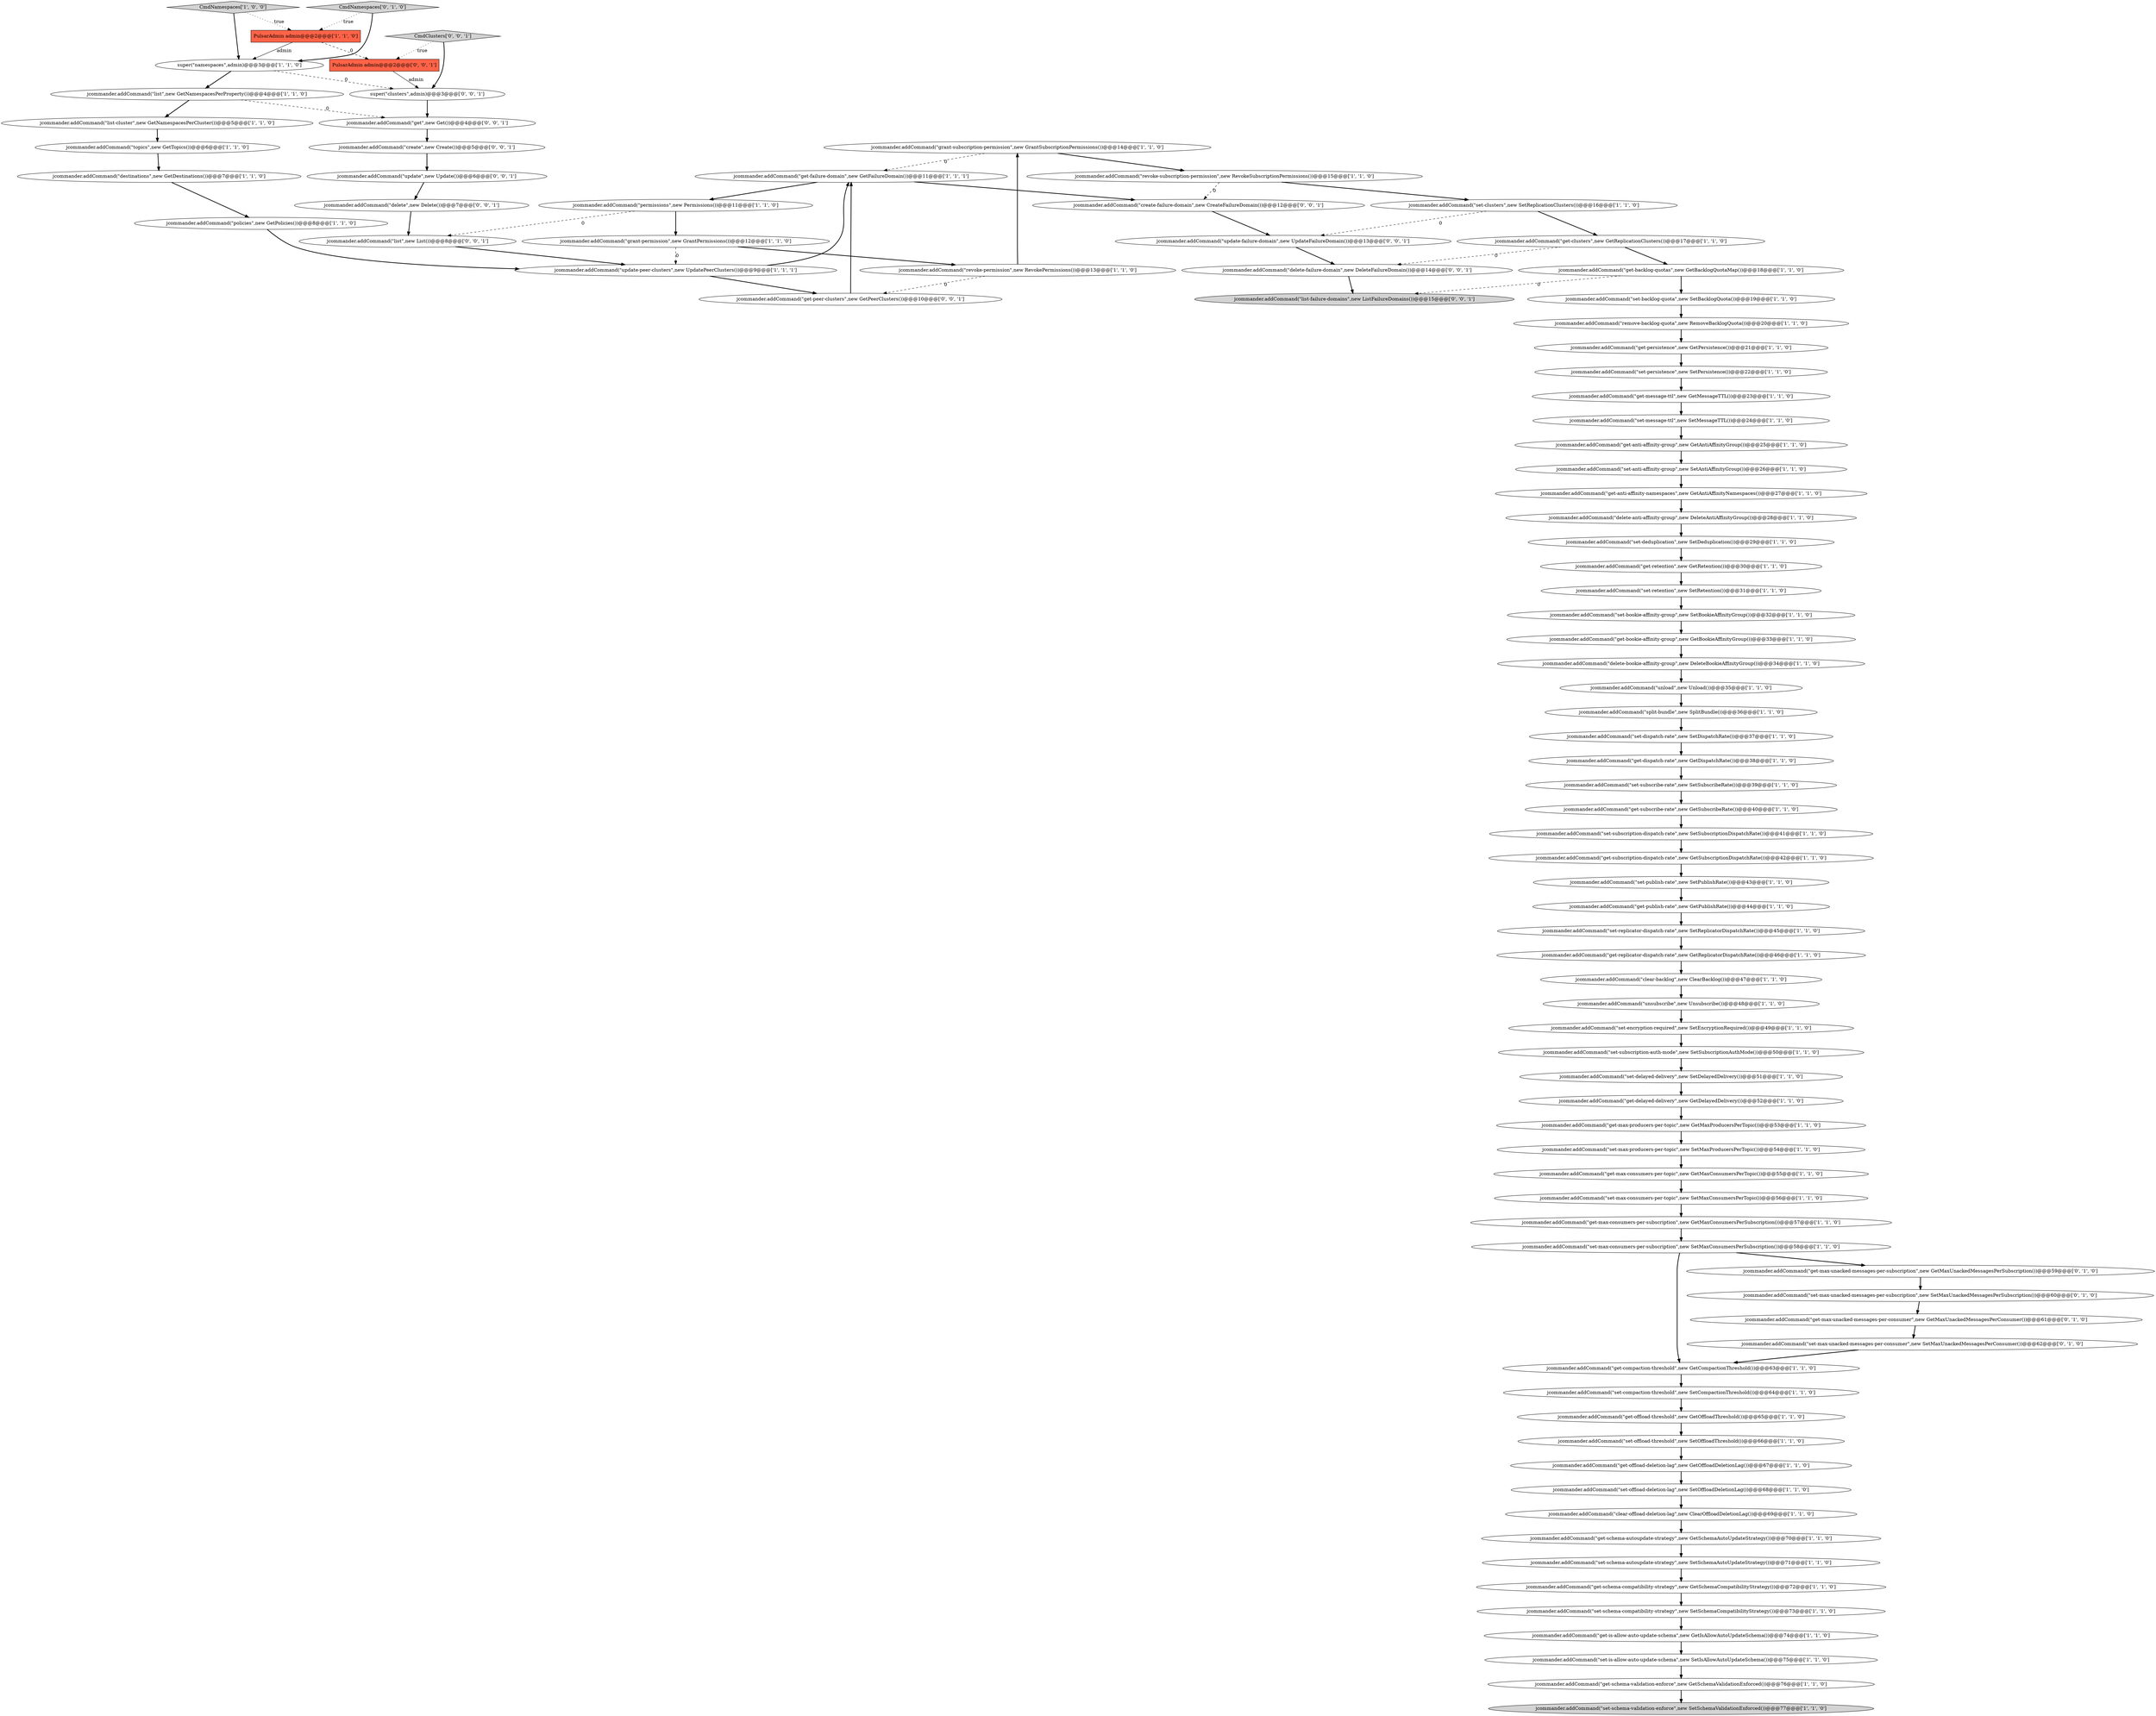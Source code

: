 digraph {
36 [style = filled, label = "jcommander.addCommand(\"set-schema-autoupdate-strategy\",new SetSchemaAutoUpdateStrategy())@@@71@@@['1', '1', '0']", fillcolor = white, shape = ellipse image = "AAA0AAABBB1BBB"];
67 [style = filled, label = "jcommander.addCommand(\"set-offload-threshold\",new SetOffloadThreshold())@@@66@@@['1', '1', '0']", fillcolor = white, shape = ellipse image = "AAA0AAABBB1BBB"];
20 [style = filled, label = "jcommander.addCommand(\"get-is-allow-auto-update-schema\",new GetIsAllowAutoUpdateSchema())@@@74@@@['1', '1', '0']", fillcolor = white, shape = ellipse image = "AAA0AAABBB1BBB"];
82 [style = filled, label = "jcommander.addCommand(\"list-failure-domains\",new ListFailureDomains())@@@15@@@['0', '0', '1']", fillcolor = lightgray, shape = ellipse image = "AAA0AAABBB3BBB"];
50 [style = filled, label = "jcommander.addCommand(\"set-delayed-delivery\",new SetDelayedDelivery())@@@51@@@['1', '1', '0']", fillcolor = white, shape = ellipse image = "AAA0AAABBB1BBB"];
5 [style = filled, label = "jcommander.addCommand(\"get-schema-compatibility-strategy\",new GetSchemaCompatibilityStrategy())@@@72@@@['1', '1', '0']", fillcolor = white, shape = ellipse image = "AAA0AAABBB1BBB"];
6 [style = filled, label = "jcommander.addCommand(\"set-schema-validation-enforce\",new SetSchemaValidationEnforced())@@@77@@@['1', '1', '0']", fillcolor = lightgray, shape = ellipse image = "AAA0AAABBB1BBB"];
65 [style = filled, label = "super(\"namespaces\",admin)@@@3@@@['1', '1', '0']", fillcolor = white, shape = ellipse image = "AAA0AAABBB1BBB"];
25 [style = filled, label = "jcommander.addCommand(\"unsubscribe\",new Unsubscribe())@@@48@@@['1', '1', '0']", fillcolor = white, shape = ellipse image = "AAA0AAABBB1BBB"];
3 [style = filled, label = "jcommander.addCommand(\"grant-permission\",new GrantPermissions())@@@12@@@['1', '1', '0']", fillcolor = white, shape = ellipse image = "AAA0AAABBB1BBB"];
48 [style = filled, label = "jcommander.addCommand(\"set-subscription-dispatch-rate\",new SetSubscriptionDispatchRate())@@@41@@@['1', '1', '0']", fillcolor = white, shape = ellipse image = "AAA0AAABBB1BBB"];
55 [style = filled, label = "jcommander.addCommand(\"set-max-consumers-per-subscription\",new SetMaxConsumersPerSubscription())@@@58@@@['1', '1', '0']", fillcolor = white, shape = ellipse image = "AAA0AAABBB1BBB"];
68 [style = filled, label = "jcommander.addCommand(\"set-backlog-quota\",new SetBacklogQuota())@@@19@@@['1', '1', '0']", fillcolor = white, shape = ellipse image = "AAA0AAABBB1BBB"];
80 [style = filled, label = "jcommander.addCommand(\"list\",new List())@@@8@@@['0', '0', '1']", fillcolor = white, shape = ellipse image = "AAA0AAABBB3BBB"];
72 [style = filled, label = "jcommander.addCommand(\"revoke-permission\",new RevokePermissions())@@@13@@@['1', '1', '0']", fillcolor = white, shape = ellipse image = "AAA0AAABBB1BBB"];
2 [style = filled, label = "jcommander.addCommand(\"clear-offload-deletion-lag\",new ClearOffloadDeletionLag())@@@69@@@['1', '1', '0']", fillcolor = white, shape = ellipse image = "AAA0AAABBB1BBB"];
88 [style = filled, label = "CmdClusters['0', '0', '1']", fillcolor = lightgray, shape = diamond image = "AAA0AAABBB3BBB"];
18 [style = filled, label = "jcommander.addCommand(\"clear-backlog\",new ClearBacklog())@@@47@@@['1', '1', '0']", fillcolor = white, shape = ellipse image = "AAA0AAABBB1BBB"];
17 [style = filled, label = "jcommander.addCommand(\"remove-backlog-quota\",new RemoveBacklogQuota())@@@20@@@['1', '1', '0']", fillcolor = white, shape = ellipse image = "AAA0AAABBB1BBB"];
46 [style = filled, label = "jcommander.addCommand(\"set-deduplication\",new SetDeduplication())@@@29@@@['1', '1', '0']", fillcolor = white, shape = ellipse image = "AAA0AAABBB1BBB"];
83 [style = filled, label = "jcommander.addCommand(\"create-failure-domain\",new CreateFailureDomain())@@@12@@@['0', '0', '1']", fillcolor = white, shape = ellipse image = "AAA0AAABBB3BBB"];
24 [style = filled, label = "jcommander.addCommand(\"get-backlog-quotas\",new GetBacklogQuotaMap())@@@18@@@['1', '1', '0']", fillcolor = white, shape = ellipse image = "AAA0AAABBB1BBB"];
64 [style = filled, label = "jcommander.addCommand(\"get-delayed-delivery\",new GetDelayedDelivery())@@@52@@@['1', '1', '0']", fillcolor = white, shape = ellipse image = "AAA0AAABBB1BBB"];
31 [style = filled, label = "jcommander.addCommand(\"set-dispatch-rate\",new SetDispatchRate())@@@37@@@['1', '1', '0']", fillcolor = white, shape = ellipse image = "AAA0AAABBB1BBB"];
86 [style = filled, label = "super(\"clusters\",admin)@@@3@@@['0', '0', '1']", fillcolor = white, shape = ellipse image = "AAA0AAABBB3BBB"];
4 [style = filled, label = "jcommander.addCommand(\"set-compaction-threshold\",new SetCompactionThreshold())@@@64@@@['1', '1', '0']", fillcolor = white, shape = ellipse image = "AAA0AAABBB1BBB"];
1 [style = filled, label = "PulsarAdmin admin@@@2@@@['1', '1', '0']", fillcolor = tomato, shape = box image = "AAA0AAABBB1BBB"];
77 [style = filled, label = "jcommander.addCommand(\"set-max-unacked-messages-per-consumer\",new SetMaxUnackedMessagesPerConsumer())@@@62@@@['0', '1', '0']", fillcolor = white, shape = ellipse image = "AAA1AAABBB2BBB"];
49 [style = filled, label = "jcommander.addCommand(\"get-message-ttl\",new GetMessageTTL())@@@23@@@['1', '1', '0']", fillcolor = white, shape = ellipse image = "AAA0AAABBB1BBB"];
61 [style = filled, label = "jcommander.addCommand(\"split-bundle\",new SplitBundle())@@@36@@@['1', '1', '0']", fillcolor = white, shape = ellipse image = "AAA0AAABBB1BBB"];
87 [style = filled, label = "jcommander.addCommand(\"get-peer-clusters\",new GetPeerClusters())@@@10@@@['0', '0', '1']", fillcolor = white, shape = ellipse image = "AAA0AAABBB3BBB"];
45 [style = filled, label = "jcommander.addCommand(\"get-clusters\",new GetReplicationClusters())@@@17@@@['1', '1', '0']", fillcolor = white, shape = ellipse image = "AAA0AAABBB1BBB"];
54 [style = filled, label = "jcommander.addCommand(\"list\",new GetNamespacesPerProperty())@@@4@@@['1', '1', '0']", fillcolor = white, shape = ellipse image = "AAA0AAABBB1BBB"];
81 [style = filled, label = "jcommander.addCommand(\"update\",new Update())@@@6@@@['0', '0', '1']", fillcolor = white, shape = ellipse image = "AAA0AAABBB3BBB"];
32 [style = filled, label = "jcommander.addCommand(\"set-subscription-auth-mode\",new SetSubscriptionAuthMode())@@@50@@@['1', '1', '0']", fillcolor = white, shape = ellipse image = "AAA0AAABBB1BBB"];
57 [style = filled, label = "jcommander.addCommand(\"set-replicator-dispatch-rate\",new SetReplicatorDispatchRate())@@@45@@@['1', '1', '0']", fillcolor = white, shape = ellipse image = "AAA0AAABBB1BBB"];
69 [style = filled, label = "jcommander.addCommand(\"set-encryption-required\",new SetEncryptionRequired())@@@49@@@['1', '1', '0']", fillcolor = white, shape = ellipse image = "AAA0AAABBB1BBB"];
51 [style = filled, label = "jcommander.addCommand(\"get-schema-validation-enforce\",new GetSchemaValidationEnforced())@@@76@@@['1', '1', '0']", fillcolor = white, shape = ellipse image = "AAA0AAABBB1BBB"];
38 [style = filled, label = "jcommander.addCommand(\"get-compaction-threshold\",new GetCompactionThreshold())@@@63@@@['1', '1', '0']", fillcolor = white, shape = ellipse image = "AAA0AAABBB1BBB"];
39 [style = filled, label = "jcommander.addCommand(\"get-subscription-dispatch-rate\",new GetSubscriptionDispatchRate())@@@42@@@['1', '1', '0']", fillcolor = white, shape = ellipse image = "AAA0AAABBB1BBB"];
89 [style = filled, label = "jcommander.addCommand(\"get\",new Get())@@@4@@@['0', '0', '1']", fillcolor = white, shape = ellipse image = "AAA0AAABBB3BBB"];
22 [style = filled, label = "jcommander.addCommand(\"get-subscribe-rate\",new GetSubscribeRate())@@@40@@@['1', '1', '0']", fillcolor = white, shape = ellipse image = "AAA0AAABBB1BBB"];
52 [style = filled, label = "jcommander.addCommand(\"set-clusters\",new SetReplicationClusters())@@@16@@@['1', '1', '0']", fillcolor = white, shape = ellipse image = "AAA0AAABBB1BBB"];
42 [style = filled, label = "jcommander.addCommand(\"list-cluster\",new GetNamespacesPerCluster())@@@5@@@['1', '1', '0']", fillcolor = white, shape = ellipse image = "AAA0AAABBB1BBB"];
59 [style = filled, label = "jcommander.addCommand(\"get-offload-threshold\",new GetOffloadThreshold())@@@65@@@['1', '1', '0']", fillcolor = white, shape = ellipse image = "AAA0AAABBB1BBB"];
70 [style = filled, label = "jcommander.addCommand(\"set-offload-deletion-lag\",new SetOffloadDeletionLag())@@@68@@@['1', '1', '0']", fillcolor = white, shape = ellipse image = "AAA0AAABBB1BBB"];
43 [style = filled, label = "jcommander.addCommand(\"get-publish-rate\",new GetPublishRate())@@@44@@@['1', '1', '0']", fillcolor = white, shape = ellipse image = "AAA0AAABBB1BBB"];
84 [style = filled, label = "jcommander.addCommand(\"delete-failure-domain\",new DeleteFailureDomain())@@@14@@@['0', '0', '1']", fillcolor = white, shape = ellipse image = "AAA0AAABBB3BBB"];
73 [style = filled, label = "jcommander.addCommand(\"get-max-unacked-messages-per-subscription\",new GetMaxUnackedMessagesPerSubscription())@@@59@@@['0', '1', '0']", fillcolor = white, shape = ellipse image = "AAA1AAABBB2BBB"];
21 [style = filled, label = "jcommander.addCommand(\"get-schema-autoupdate-strategy\",new GetSchemaAutoUpdateStrategy())@@@70@@@['1', '1', '0']", fillcolor = white, shape = ellipse image = "AAA0AAABBB1BBB"];
29 [style = filled, label = "jcommander.addCommand(\"set-publish-rate\",new SetPublishRate())@@@43@@@['1', '1', '0']", fillcolor = white, shape = ellipse image = "AAA0AAABBB1BBB"];
40 [style = filled, label = "jcommander.addCommand(\"set-schema-compatibility-strategy\",new SetSchemaCompatibilityStrategy())@@@73@@@['1', '1', '0']", fillcolor = white, shape = ellipse image = "AAA0AAABBB1BBB"];
10 [style = filled, label = "jcommander.addCommand(\"get-anti-affinity-namespaces\",new GetAntiAffinityNamespaces())@@@27@@@['1', '1', '0']", fillcolor = white, shape = ellipse image = "AAA0AAABBB1BBB"];
53 [style = filled, label = "jcommander.addCommand(\"set-persistence\",new SetPersistence())@@@22@@@['1', '1', '0']", fillcolor = white, shape = ellipse image = "AAA0AAABBB1BBB"];
37 [style = filled, label = "jcommander.addCommand(\"revoke-subscription-permission\",new RevokeSubscriptionPermissions())@@@15@@@['1', '1', '0']", fillcolor = white, shape = ellipse image = "AAA0AAABBB1BBB"];
9 [style = filled, label = "jcommander.addCommand(\"set-message-ttl\",new SetMessageTTL())@@@24@@@['1', '1', '0']", fillcolor = white, shape = ellipse image = "AAA0AAABBB1BBB"];
28 [style = filled, label = "jcommander.addCommand(\"get-max-consumers-per-topic\",new GetMaxConsumersPerTopic())@@@55@@@['1', '1', '0']", fillcolor = white, shape = ellipse image = "AAA0AAABBB1BBB"];
41 [style = filled, label = "jcommander.addCommand(\"policies\",new GetPolicies())@@@8@@@['1', '1', '0']", fillcolor = white, shape = ellipse image = "AAA0AAABBB1BBB"];
60 [style = filled, label = "jcommander.addCommand(\"get-anti-affinity-group\",new GetAntiAffinityGroup())@@@25@@@['1', '1', '0']", fillcolor = white, shape = ellipse image = "AAA0AAABBB1BBB"];
13 [style = filled, label = "CmdNamespaces['1', '0', '0']", fillcolor = lightgray, shape = diamond image = "AAA0AAABBB1BBB"];
63 [style = filled, label = "jcommander.addCommand(\"get-replicator-dispatch-rate\",new GetReplicatorDispatchRate())@@@46@@@['1', '1', '0']", fillcolor = white, shape = ellipse image = "AAA0AAABBB1BBB"];
66 [style = filled, label = "jcommander.addCommand(\"unload\",new Unload())@@@35@@@['1', '1', '0']", fillcolor = white, shape = ellipse image = "AAA0AAABBB1BBB"];
34 [style = filled, label = "jcommander.addCommand(\"get-persistence\",new GetPersistence())@@@21@@@['1', '1', '0']", fillcolor = white, shape = ellipse image = "AAA0AAABBB1BBB"];
56 [style = filled, label = "jcommander.addCommand(\"permissions\",new Permissions())@@@11@@@['1', '1', '0']", fillcolor = white, shape = ellipse image = "AAA0AAABBB1BBB"];
19 [style = filled, label = "jcommander.addCommand(\"get-dispatch-rate\",new GetDispatchRate())@@@38@@@['1', '1', '0']", fillcolor = white, shape = ellipse image = "AAA0AAABBB1BBB"];
26 [style = filled, label = "jcommander.addCommand(\"set-max-producers-per-topic\",new SetMaxProducersPerTopic())@@@54@@@['1', '1', '0']", fillcolor = white, shape = ellipse image = "AAA0AAABBB1BBB"];
71 [style = filled, label = "jcommander.addCommand(\"topics\",new GetTopics())@@@6@@@['1', '1', '0']", fillcolor = white, shape = ellipse image = "AAA0AAABBB1BBB"];
78 [style = filled, label = "PulsarAdmin admin@@@2@@@['0', '0', '1']", fillcolor = tomato, shape = box image = "AAA0AAABBB3BBB"];
27 [style = filled, label = "jcommander.addCommand(\"set-subscribe-rate\",new SetSubscribeRate())@@@39@@@['1', '1', '0']", fillcolor = white, shape = ellipse image = "AAA0AAABBB1BBB"];
76 [style = filled, label = "CmdNamespaces['0', '1', '0']", fillcolor = lightgray, shape = diamond image = "AAA0AAABBB2BBB"];
12 [style = filled, label = "jcommander.addCommand(\"grant-subscription-permission\",new GrantSubscriptionPermissions())@@@14@@@['1', '1', '0']", fillcolor = white, shape = ellipse image = "AAA0AAABBB1BBB"];
75 [style = filled, label = "jcommander.addCommand(\"set-max-unacked-messages-per-subscription\",new SetMaxUnackedMessagesPerSubscription())@@@60@@@['0', '1', '0']", fillcolor = white, shape = ellipse image = "AAA1AAABBB2BBB"];
23 [style = filled, label = "jcommander.addCommand(\"get-max-consumers-per-subscription\",new GetMaxConsumersPerSubscription())@@@57@@@['1', '1', '0']", fillcolor = white, shape = ellipse image = "AAA0AAABBB1BBB"];
47 [style = filled, label = "jcommander.addCommand(\"get-bookie-affinity-group\",new GetBookieAffinityGroup())@@@33@@@['1', '1', '0']", fillcolor = white, shape = ellipse image = "AAA0AAABBB1BBB"];
62 [style = filled, label = "jcommander.addCommand(\"get-failure-domain\",new GetFailureDomain())@@@11@@@['1', '1', '1']", fillcolor = white, shape = ellipse image = "AAA0AAABBB1BBB"];
8 [style = filled, label = "jcommander.addCommand(\"set-is-allow-auto-update-schema\",new SetIsAllowAutoUpdateSchema())@@@75@@@['1', '1', '0']", fillcolor = white, shape = ellipse image = "AAA0AAABBB1BBB"];
44 [style = filled, label = "jcommander.addCommand(\"set-retention\",new SetRetention())@@@31@@@['1', '1', '0']", fillcolor = white, shape = ellipse image = "AAA0AAABBB1BBB"];
16 [style = filled, label = "jcommander.addCommand(\"get-offload-deletion-lag\",new GetOffloadDeletionLag())@@@67@@@['1', '1', '0']", fillcolor = white, shape = ellipse image = "AAA0AAABBB1BBB"];
11 [style = filled, label = "jcommander.addCommand(\"set-bookie-affinity-group\",new SetBookieAffinityGroup())@@@32@@@['1', '1', '0']", fillcolor = white, shape = ellipse image = "AAA0AAABBB1BBB"];
35 [style = filled, label = "jcommander.addCommand(\"delete-anti-affinity-group\",new DeleteAntiAffinityGroup())@@@28@@@['1', '1', '0']", fillcolor = white, shape = ellipse image = "AAA0AAABBB1BBB"];
14 [style = filled, label = "jcommander.addCommand(\"get-retention\",new GetRetention())@@@30@@@['1', '1', '0']", fillcolor = white, shape = ellipse image = "AAA0AAABBB1BBB"];
79 [style = filled, label = "jcommander.addCommand(\"create\",new Create())@@@5@@@['0', '0', '1']", fillcolor = white, shape = ellipse image = "AAA0AAABBB3BBB"];
33 [style = filled, label = "jcommander.addCommand(\"update-peer-clusters\",new UpdatePeerClusters())@@@9@@@['1', '1', '1']", fillcolor = white, shape = ellipse image = "AAA0AAABBB1BBB"];
74 [style = filled, label = "jcommander.addCommand(\"get-max-unacked-messages-per-consumer\",new GetMaxUnackedMessagesPerConsumer())@@@61@@@['0', '1', '0']", fillcolor = white, shape = ellipse image = "AAA1AAABBB2BBB"];
15 [style = filled, label = "jcommander.addCommand(\"delete-bookie-affinity-group\",new DeleteBookieAffinityGroup())@@@34@@@['1', '1', '0']", fillcolor = white, shape = ellipse image = "AAA0AAABBB1BBB"];
90 [style = filled, label = "jcommander.addCommand(\"delete\",new Delete())@@@7@@@['0', '0', '1']", fillcolor = white, shape = ellipse image = "AAA0AAABBB3BBB"];
0 [style = filled, label = "jcommander.addCommand(\"destinations\",new GetDestinations())@@@7@@@['1', '1', '0']", fillcolor = white, shape = ellipse image = "AAA0AAABBB1BBB"];
85 [style = filled, label = "jcommander.addCommand(\"update-failure-domain\",new UpdateFailureDomain())@@@13@@@['0', '0', '1']", fillcolor = white, shape = ellipse image = "AAA0AAABBB3BBB"];
30 [style = filled, label = "jcommander.addCommand(\"get-max-producers-per-topic\",new GetMaxProducersPerTopic())@@@53@@@['1', '1', '0']", fillcolor = white, shape = ellipse image = "AAA0AAABBB1BBB"];
7 [style = filled, label = "jcommander.addCommand(\"set-anti-affinity-group\",new SetAntiAffinityGroup())@@@26@@@['1', '1', '0']", fillcolor = white, shape = ellipse image = "AAA0AAABBB1BBB"];
58 [style = filled, label = "jcommander.addCommand(\"set-max-consumers-per-topic\",new SetMaxConsumersPerTopic())@@@56@@@['1', '1', '0']", fillcolor = white, shape = ellipse image = "AAA0AAABBB1BBB"];
1->65 [style = solid, label="admin"];
87->62 [style = bold, label=""];
73->75 [style = bold, label=""];
62->83 [style = bold, label=""];
13->1 [style = dotted, label="true"];
72->12 [style = bold, label=""];
16->70 [style = bold, label=""];
69->32 [style = bold, label=""];
33->62 [style = bold, label=""];
24->68 [style = bold, label=""];
56->80 [style = dashed, label="0"];
52->45 [style = bold, label=""];
52->85 [style = dashed, label="0"];
76->1 [style = dotted, label="true"];
42->71 [style = bold, label=""];
51->6 [style = bold, label=""];
65->54 [style = bold, label=""];
19->27 [style = bold, label=""];
84->82 [style = bold, label=""];
64->30 [style = bold, label=""];
66->61 [style = bold, label=""];
67->16 [style = bold, label=""];
80->33 [style = bold, label=""];
43->57 [style = bold, label=""];
89->79 [style = bold, label=""];
49->9 [style = bold, label=""];
22->48 [style = bold, label=""];
55->38 [style = bold, label=""];
76->65 [style = bold, label=""];
30->26 [style = bold, label=""];
3->33 [style = dashed, label="0"];
38->4 [style = bold, label=""];
62->56 [style = bold, label=""];
12->37 [style = bold, label=""];
34->53 [style = bold, label=""];
72->87 [style = dashed, label="0"];
79->81 [style = bold, label=""];
65->86 [style = dashed, label="0"];
4->59 [style = bold, label=""];
75->74 [style = bold, label=""];
59->67 [style = bold, label=""];
56->3 [style = bold, label=""];
24->82 [style = dashed, label="0"];
88->86 [style = bold, label=""];
44->11 [style = bold, label=""];
21->36 [style = bold, label=""];
71->0 [style = bold, label=""];
33->87 [style = bold, label=""];
2->21 [style = bold, label=""];
25->69 [style = bold, label=""];
57->63 [style = bold, label=""];
50->64 [style = bold, label=""];
41->33 [style = bold, label=""];
53->49 [style = bold, label=""];
9->60 [style = bold, label=""];
86->89 [style = bold, label=""];
20->8 [style = bold, label=""];
90->80 [style = bold, label=""];
54->89 [style = dashed, label="0"];
3->72 [style = bold, label=""];
13->65 [style = bold, label=""];
46->14 [style = bold, label=""];
54->42 [style = bold, label=""];
26->28 [style = bold, label=""];
39->29 [style = bold, label=""];
81->90 [style = bold, label=""];
5->40 [style = bold, label=""];
31->19 [style = bold, label=""];
55->73 [style = bold, label=""];
12->62 [style = dashed, label="0"];
61->31 [style = bold, label=""];
7->10 [style = bold, label=""];
10->35 [style = bold, label=""];
37->83 [style = dashed, label="0"];
37->52 [style = bold, label=""];
18->25 [style = bold, label=""];
36->5 [style = bold, label=""];
11->47 [style = bold, label=""];
48->39 [style = bold, label=""];
78->86 [style = solid, label="admin"];
47->15 [style = bold, label=""];
27->22 [style = bold, label=""];
14->44 [style = bold, label=""];
68->17 [style = bold, label=""];
63->18 [style = bold, label=""];
45->24 [style = bold, label=""];
29->43 [style = bold, label=""];
58->23 [style = bold, label=""];
88->78 [style = dotted, label="true"];
35->46 [style = bold, label=""];
1->78 [style = dashed, label="0"];
83->85 [style = bold, label=""];
70->2 [style = bold, label=""];
45->84 [style = dashed, label="0"];
74->77 [style = bold, label=""];
77->38 [style = bold, label=""];
17->34 [style = bold, label=""];
28->58 [style = bold, label=""];
23->55 [style = bold, label=""];
0->41 [style = bold, label=""];
40->20 [style = bold, label=""];
60->7 [style = bold, label=""];
32->50 [style = bold, label=""];
15->66 [style = bold, label=""];
85->84 [style = bold, label=""];
8->51 [style = bold, label=""];
}
